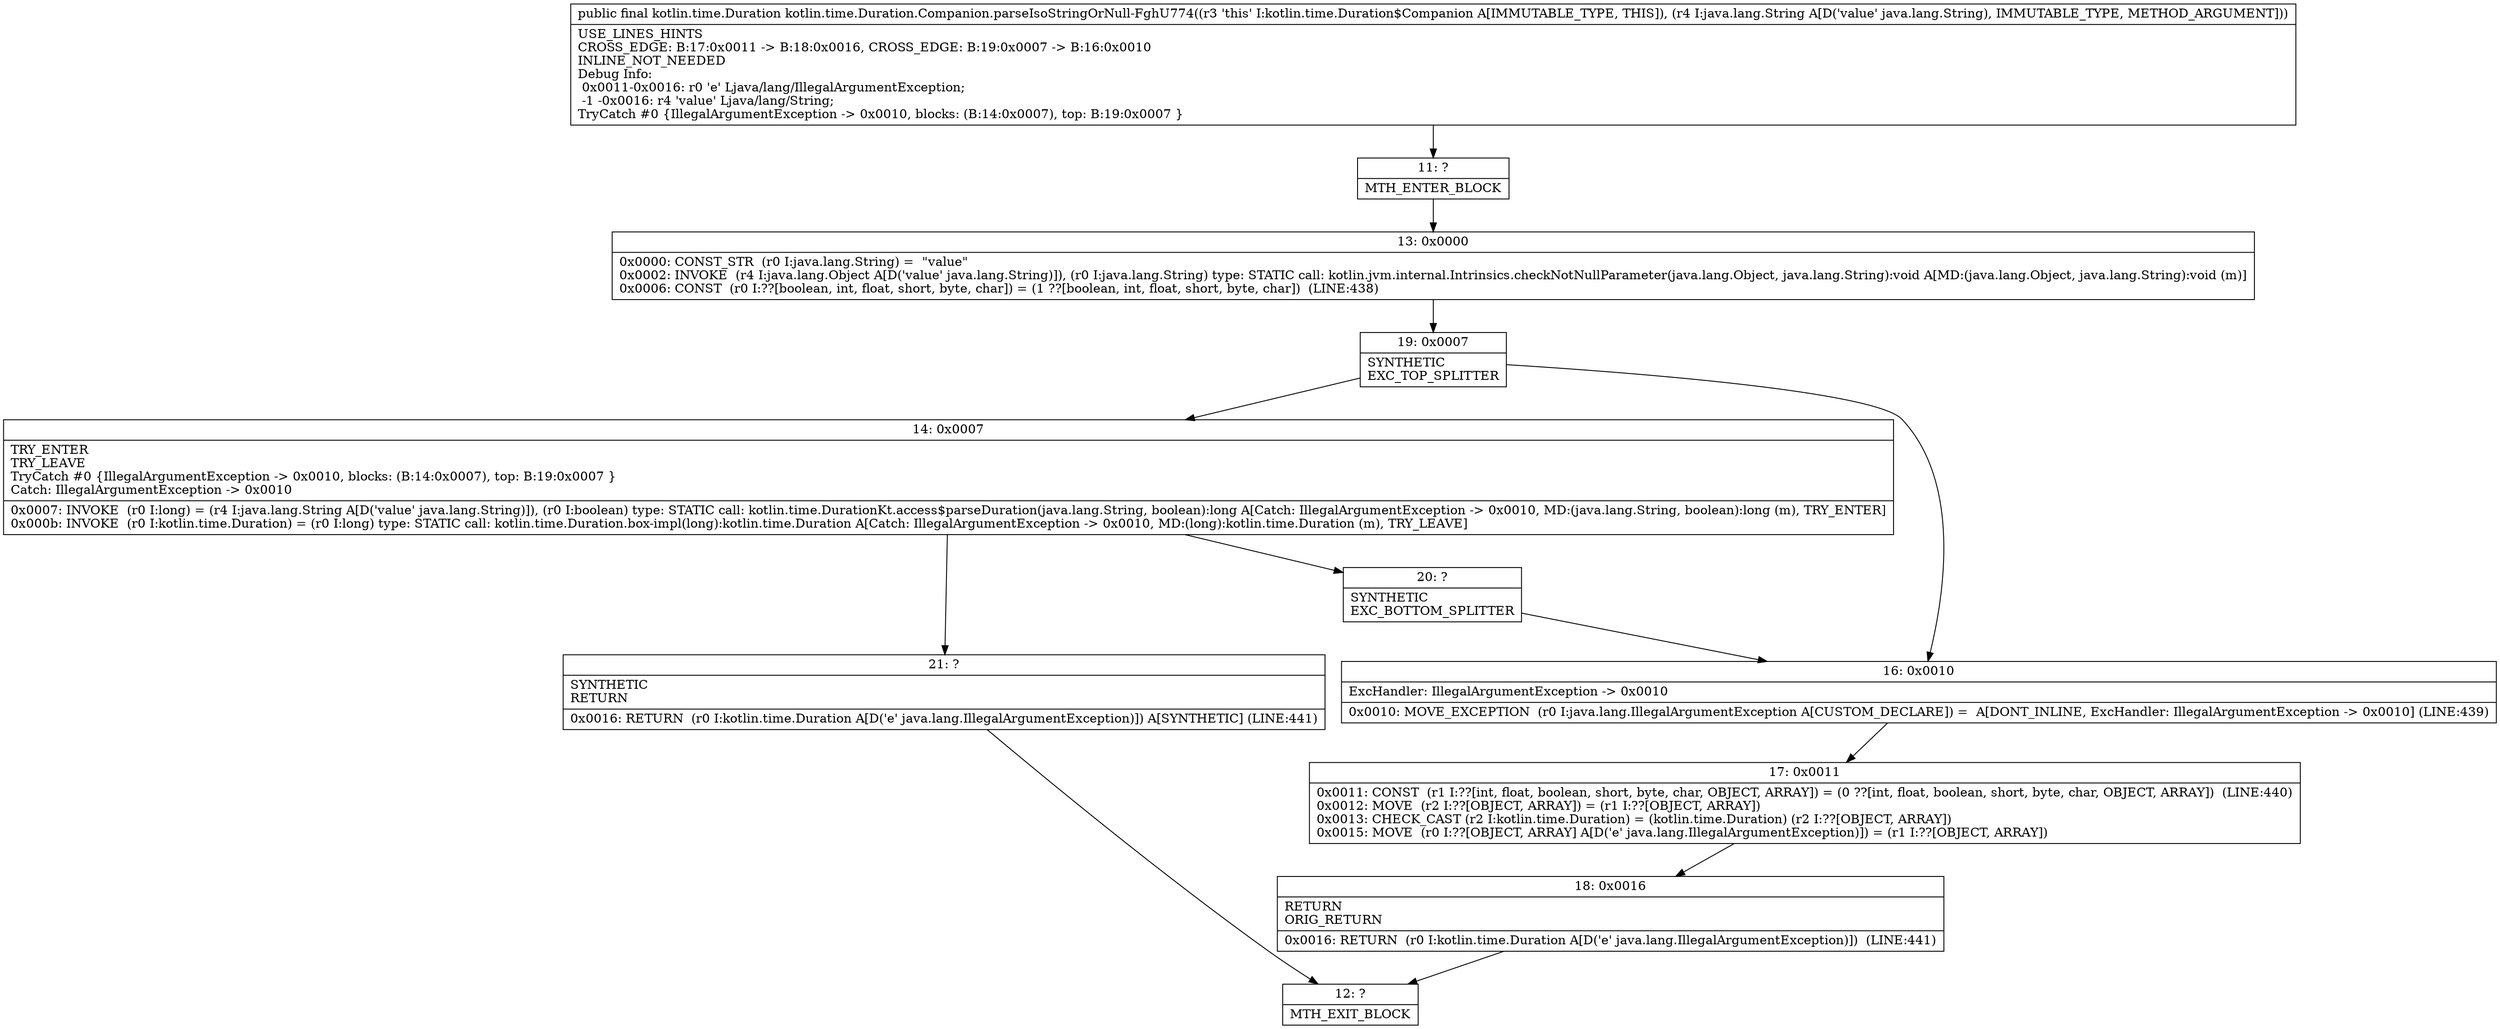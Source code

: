 digraph "CFG forkotlin.time.Duration.Companion.parseIsoStringOrNull\-FghU774(Ljava\/lang\/String;)Lkotlin\/time\/Duration;" {
Node_11 [shape=record,label="{11\:\ ?|MTH_ENTER_BLOCK\l}"];
Node_13 [shape=record,label="{13\:\ 0x0000|0x0000: CONST_STR  (r0 I:java.lang.String) =  \"value\" \l0x0002: INVOKE  (r4 I:java.lang.Object A[D('value' java.lang.String)]), (r0 I:java.lang.String) type: STATIC call: kotlin.jvm.internal.Intrinsics.checkNotNullParameter(java.lang.Object, java.lang.String):void A[MD:(java.lang.Object, java.lang.String):void (m)]\l0x0006: CONST  (r0 I:??[boolean, int, float, short, byte, char]) = (1 ??[boolean, int, float, short, byte, char])  (LINE:438)\l}"];
Node_19 [shape=record,label="{19\:\ 0x0007|SYNTHETIC\lEXC_TOP_SPLITTER\l}"];
Node_14 [shape=record,label="{14\:\ 0x0007|TRY_ENTER\lTRY_LEAVE\lTryCatch #0 \{IllegalArgumentException \-\> 0x0010, blocks: (B:14:0x0007), top: B:19:0x0007 \}\lCatch: IllegalArgumentException \-\> 0x0010\l|0x0007: INVOKE  (r0 I:long) = (r4 I:java.lang.String A[D('value' java.lang.String)]), (r0 I:boolean) type: STATIC call: kotlin.time.DurationKt.access$parseDuration(java.lang.String, boolean):long A[Catch: IllegalArgumentException \-\> 0x0010, MD:(java.lang.String, boolean):long (m), TRY_ENTER]\l0x000b: INVOKE  (r0 I:kotlin.time.Duration) = (r0 I:long) type: STATIC call: kotlin.time.Duration.box\-impl(long):kotlin.time.Duration A[Catch: IllegalArgumentException \-\> 0x0010, MD:(long):kotlin.time.Duration (m), TRY_LEAVE]\l}"];
Node_20 [shape=record,label="{20\:\ ?|SYNTHETIC\lEXC_BOTTOM_SPLITTER\l}"];
Node_21 [shape=record,label="{21\:\ ?|SYNTHETIC\lRETURN\l|0x0016: RETURN  (r0 I:kotlin.time.Duration A[D('e' java.lang.IllegalArgumentException)]) A[SYNTHETIC] (LINE:441)\l}"];
Node_12 [shape=record,label="{12\:\ ?|MTH_EXIT_BLOCK\l}"];
Node_16 [shape=record,label="{16\:\ 0x0010|ExcHandler: IllegalArgumentException \-\> 0x0010\l|0x0010: MOVE_EXCEPTION  (r0 I:java.lang.IllegalArgumentException A[CUSTOM_DECLARE]) =  A[DONT_INLINE, ExcHandler: IllegalArgumentException \-\> 0x0010] (LINE:439)\l}"];
Node_17 [shape=record,label="{17\:\ 0x0011|0x0011: CONST  (r1 I:??[int, float, boolean, short, byte, char, OBJECT, ARRAY]) = (0 ??[int, float, boolean, short, byte, char, OBJECT, ARRAY])  (LINE:440)\l0x0012: MOVE  (r2 I:??[OBJECT, ARRAY]) = (r1 I:??[OBJECT, ARRAY]) \l0x0013: CHECK_CAST (r2 I:kotlin.time.Duration) = (kotlin.time.Duration) (r2 I:??[OBJECT, ARRAY]) \l0x0015: MOVE  (r0 I:??[OBJECT, ARRAY] A[D('e' java.lang.IllegalArgumentException)]) = (r1 I:??[OBJECT, ARRAY]) \l}"];
Node_18 [shape=record,label="{18\:\ 0x0016|RETURN\lORIG_RETURN\l|0x0016: RETURN  (r0 I:kotlin.time.Duration A[D('e' java.lang.IllegalArgumentException)])  (LINE:441)\l}"];
MethodNode[shape=record,label="{public final kotlin.time.Duration kotlin.time.Duration.Companion.parseIsoStringOrNull\-FghU774((r3 'this' I:kotlin.time.Duration$Companion A[IMMUTABLE_TYPE, THIS]), (r4 I:java.lang.String A[D('value' java.lang.String), IMMUTABLE_TYPE, METHOD_ARGUMENT]))  | USE_LINES_HINTS\lCROSS_EDGE: B:17:0x0011 \-\> B:18:0x0016, CROSS_EDGE: B:19:0x0007 \-\> B:16:0x0010\lINLINE_NOT_NEEDED\lDebug Info:\l  0x0011\-0x0016: r0 'e' Ljava\/lang\/IllegalArgumentException;\l  \-1 \-0x0016: r4 'value' Ljava\/lang\/String;\lTryCatch #0 \{IllegalArgumentException \-\> 0x0010, blocks: (B:14:0x0007), top: B:19:0x0007 \}\l}"];
MethodNode -> Node_11;Node_11 -> Node_13;
Node_13 -> Node_19;
Node_19 -> Node_14;
Node_19 -> Node_16;
Node_14 -> Node_20;
Node_14 -> Node_21;
Node_20 -> Node_16;
Node_21 -> Node_12;
Node_16 -> Node_17;
Node_17 -> Node_18;
Node_18 -> Node_12;
}

